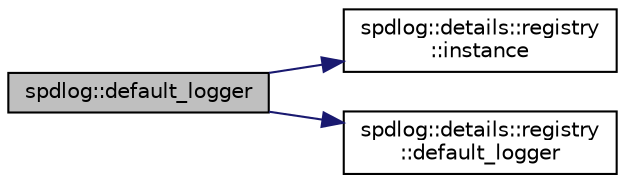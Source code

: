 digraph "spdlog::default_logger"
{
  edge [fontname="Helvetica",fontsize="10",labelfontname="Helvetica",labelfontsize="10"];
  node [fontname="Helvetica",fontsize="10",shape=record];
  rankdir="LR";
  Node1 [label="spdlog::default_logger",height=0.2,width=0.4,color="black", fillcolor="grey75", style="filled" fontcolor="black"];
  Node1 -> Node2 [color="midnightblue",fontsize="10",style="solid",fontname="Helvetica"];
  Node2 [label="spdlog::details::registry\l::instance",height=0.2,width=0.4,color="black", fillcolor="white", style="filled",URL="$classspdlog_1_1details_1_1registry.html#a58a1bbb352f751f6b729bc57bfadd6be"];
  Node1 -> Node3 [color="midnightblue",fontsize="10",style="solid",fontname="Helvetica"];
  Node3 [label="spdlog::details::registry\l::default_logger",height=0.2,width=0.4,color="black", fillcolor="white", style="filled",URL="$classspdlog_1_1details_1_1registry.html#af6c1f16e0433b6400aef5219fa1b81ea"];
}
